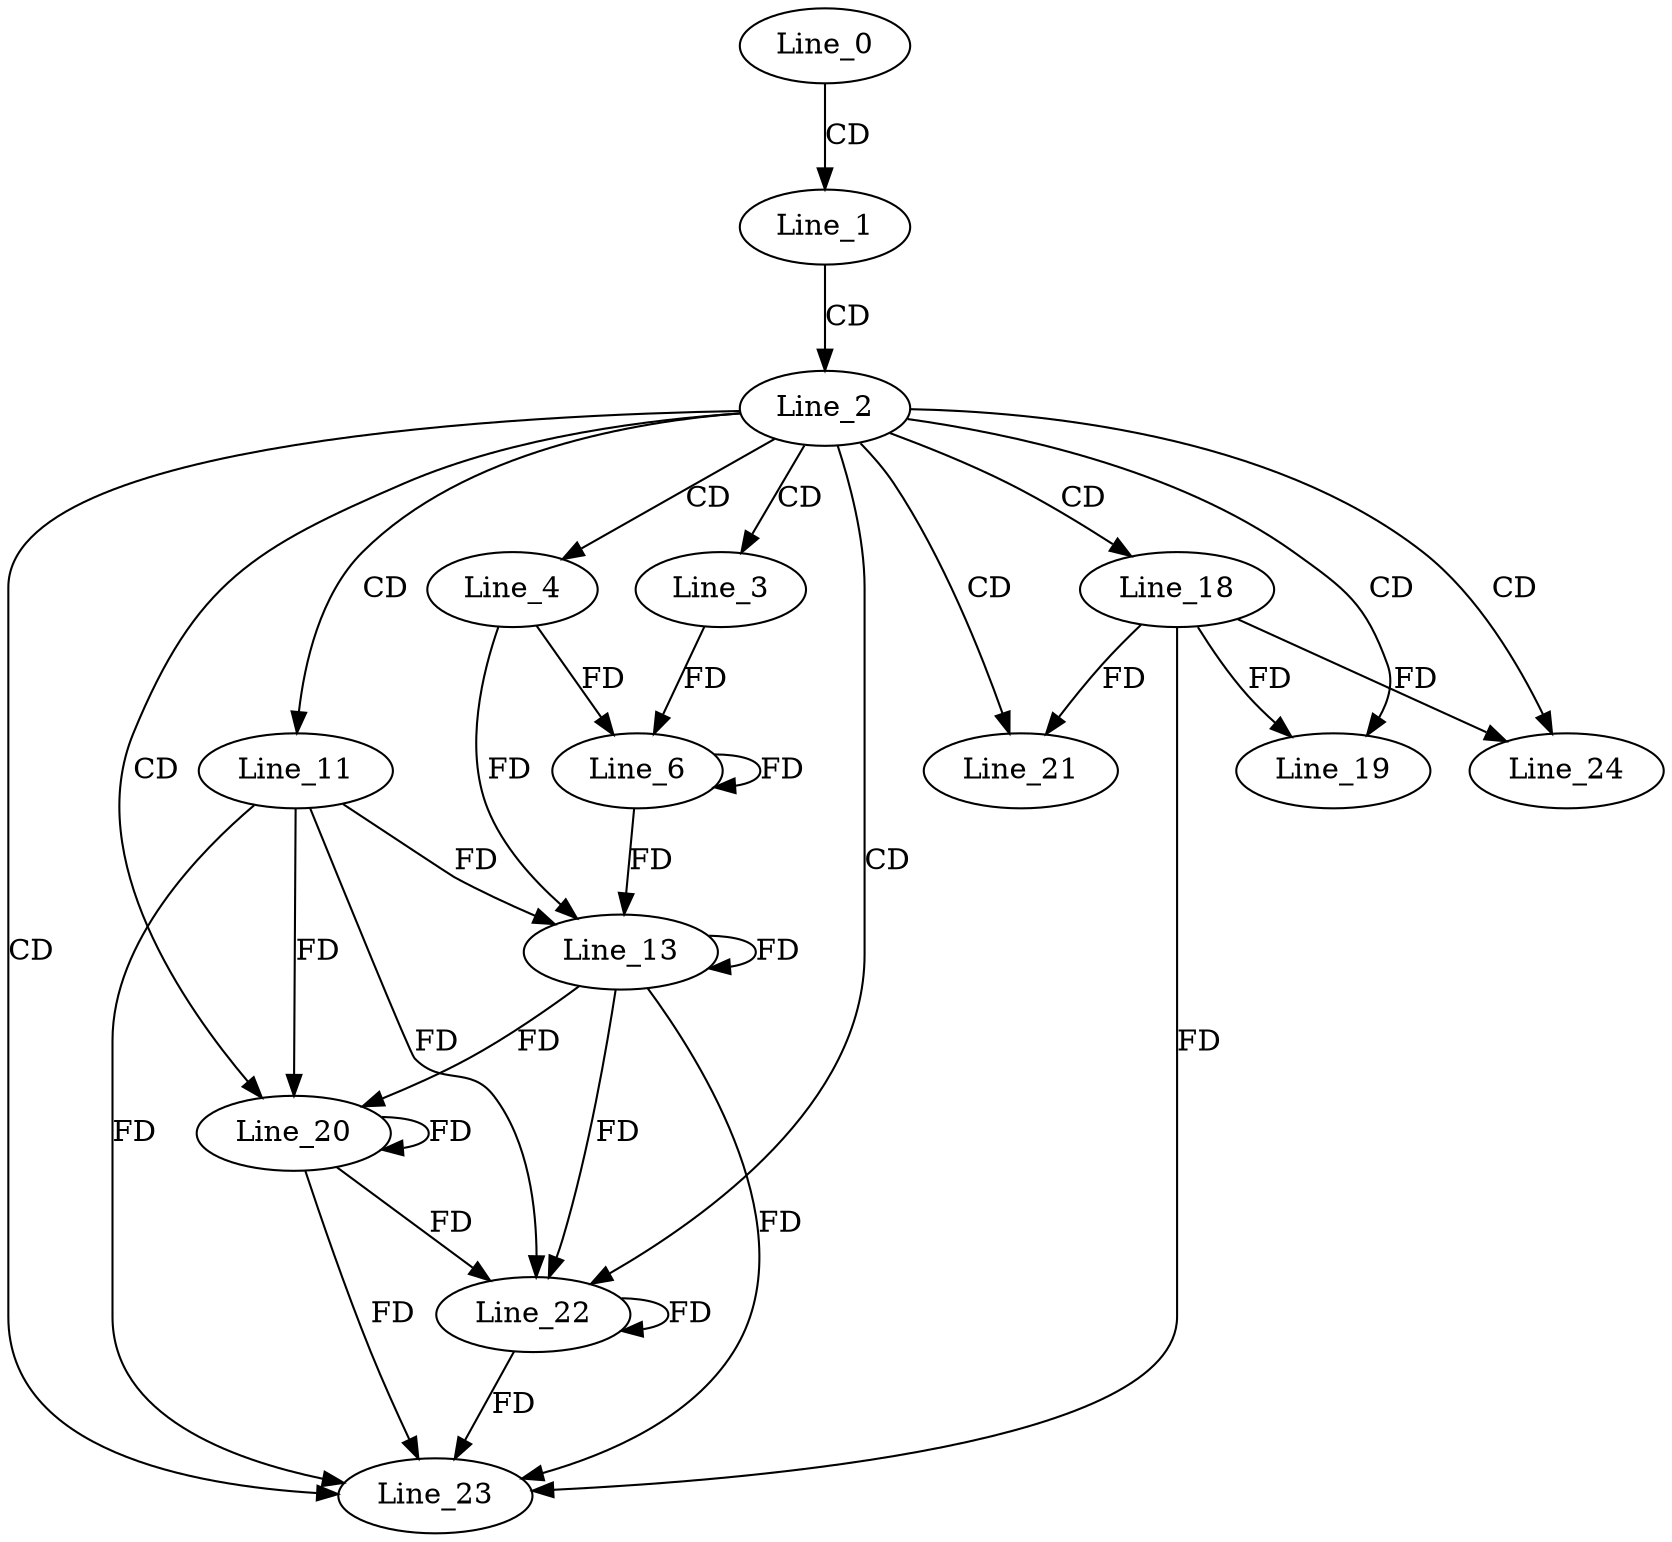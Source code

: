 digraph G {
  Line_0;
  Line_1;
  Line_2;
  Line_3;
  Line_4;
  Line_6;
  Line_6;
  Line_11;
  Line_13;
  Line_13;
  Line_18;
  Line_19;
  Line_19;
  Line_20;
  Line_21;
  Line_21;
  Line_22;
  Line_23;
  Line_24;
  Line_24;
  Line_0 -> Line_1 [ label="CD" ];
  Line_1 -> Line_2 [ label="CD" ];
  Line_2 -> Line_3 [ label="CD" ];
  Line_2 -> Line_4 [ label="CD" ];
  Line_4 -> Line_6 [ label="FD" ];
  Line_6 -> Line_6 [ label="FD" ];
  Line_3 -> Line_6 [ label="FD" ];
  Line_2 -> Line_11 [ label="CD" ];
  Line_11 -> Line_13 [ label="FD" ];
  Line_13 -> Line_13 [ label="FD" ];
  Line_4 -> Line_13 [ label="FD" ];
  Line_6 -> Line_13 [ label="FD" ];
  Line_2 -> Line_18 [ label="CD" ];
  Line_2 -> Line_19 [ label="CD" ];
  Line_18 -> Line_19 [ label="FD" ];
  Line_2 -> Line_20 [ label="CD" ];
  Line_11 -> Line_20 [ label="FD" ];
  Line_13 -> Line_20 [ label="FD" ];
  Line_20 -> Line_20 [ label="FD" ];
  Line_2 -> Line_21 [ label="CD" ];
  Line_18 -> Line_21 [ label="FD" ];
  Line_2 -> Line_22 [ label="CD" ];
  Line_11 -> Line_22 [ label="FD" ];
  Line_13 -> Line_22 [ label="FD" ];
  Line_20 -> Line_22 [ label="FD" ];
  Line_22 -> Line_22 [ label="FD" ];
  Line_2 -> Line_23 [ label="CD" ];
  Line_18 -> Line_23 [ label="FD" ];
  Line_11 -> Line_23 [ label="FD" ];
  Line_13 -> Line_23 [ label="FD" ];
  Line_20 -> Line_23 [ label="FD" ];
  Line_22 -> Line_23 [ label="FD" ];
  Line_2 -> Line_24 [ label="CD" ];
  Line_18 -> Line_24 [ label="FD" ];
}
